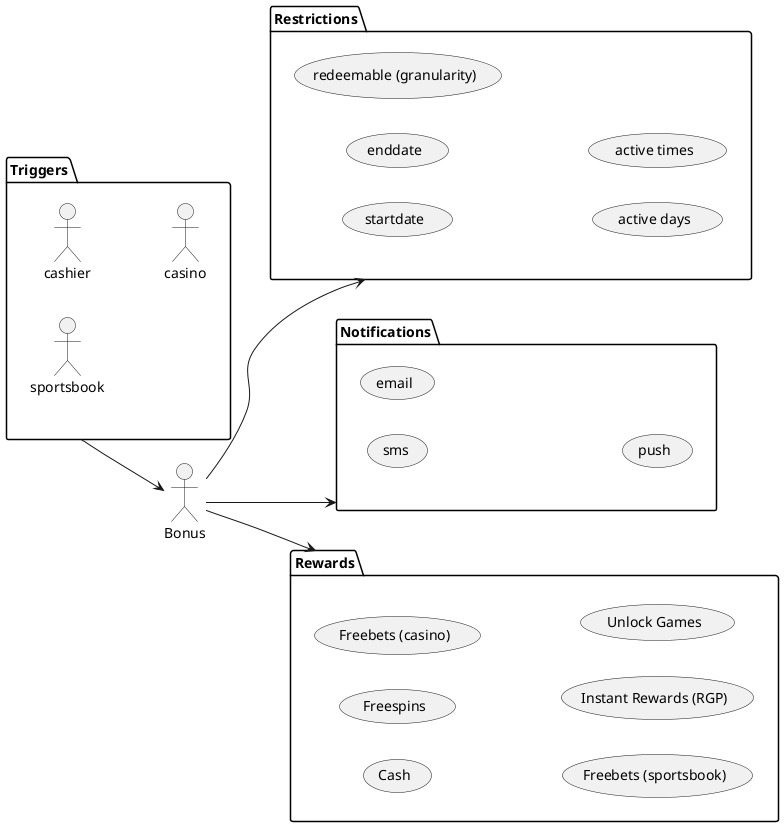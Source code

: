 .basic structure
[plantuml]
----

@startuml
left to right direction
actor Bonus as b
package Triggers {
  actor cashier as c
  actor "sportsbook" as sb
  actor "casino" as cas
}
package Rewards {
  usecase "Cash" as R1
  usecase "Freespins" as R2
  usecase "Freebets (casino)" as R3
  usecase "Freebets (sportsbook)" as R4
  usecase "Instant Rewards (RGP)" as R5
  usecase "Unlock Games" as R6
}

package Restrictions {
  usecase startdate
  usecase enddate
  usecase "redeemable (granularity)"
  usecase "active days"
  usecase "active times"
}

package Notifications {
  usecase sms
  usecase email
  usecase push
}

Triggers --> b
b --> Rewards
b --> Notifications
b --> Restrictions
'g --> R1
'g --> R2
'g --> R3
'g --> R4
'g --> R5
'g --> R6
@enduml

----